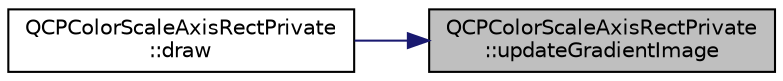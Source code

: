 digraph "QCPColorScaleAxisRectPrivate::updateGradientImage"
{
 // LATEX_PDF_SIZE
  edge [fontname="Helvetica",fontsize="10",labelfontname="Helvetica",labelfontsize="10"];
  node [fontname="Helvetica",fontsize="10",shape=record];
  rankdir="RL";
  Node1 [label="QCPColorScaleAxisRectPrivate\l::updateGradientImage",height=0.2,width=0.4,color="black", fillcolor="grey75", style="filled", fontcolor="black",tooltip=" "];
  Node1 -> Node2 [dir="back",color="midnightblue",fontsize="10",style="solid",fontname="Helvetica"];
  Node2 [label="QCPColorScaleAxisRectPrivate\l::draw",height=0.2,width=0.4,color="black", fillcolor="white", style="filled",URL="$classQCPColorScaleAxisRectPrivate.html#a52a21c7cbe086cd587c955cfe6e25e3b",tooltip=" "];
}
